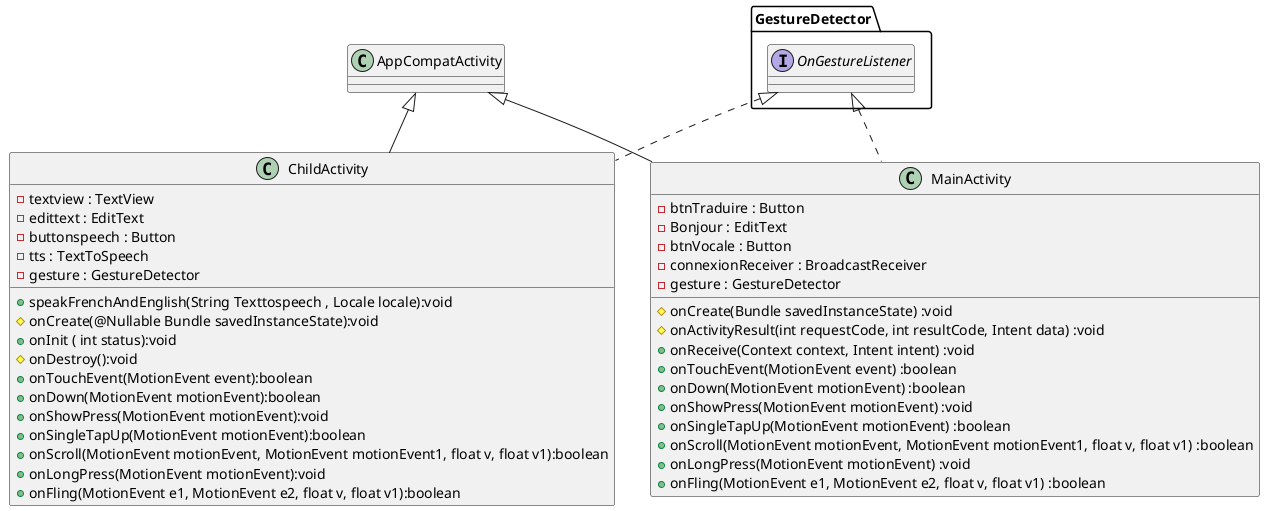 @startuml
'https://plantuml.com/class-diagram



class ChildActivity extends AppCompatActivity implements GestureDetector.OnGestureListener  {
-  textview : TextView
-  edittext : EditText
-  buttonspeech : Button
-  tts : TextToSpeech
-  gesture : GestureDetector
+   speakFrenchAndEnglish(String Texttospeech , Locale locale):void
#  onCreate(@Nullable Bundle savedInstanceState):void
+  onInit ( int status):void
#  onDestroy():void
+  onTouchEvent(MotionEvent event):boolean
+  onDown(MotionEvent motionEvent):boolean
+  onShowPress(MotionEvent motionEvent):void
+  onSingleTapUp(MotionEvent motionEvent):boolean
+  onScroll(MotionEvent motionEvent, MotionEvent motionEvent1, float v, float v1):boolean
+  onLongPress(MotionEvent motionEvent):void
+  onFling(MotionEvent e1, MotionEvent e2, float v, float v1):boolean

}

class MainActivity extends AppCompatActivity implements GestureDetector.OnGestureListener{
-  btnTraduire : Button
-  Bonjour : EditText
-  btnVocale : Button
-  connexionReceiver : BroadcastReceiver
-  gesture : GestureDetector
#  onCreate(Bundle savedInstanceState) :void
#  onActivityResult(int requestCode, int resultCode, Intent data) :void
+  onReceive(Context context, Intent intent) :void
+  onTouchEvent(MotionEvent event) :boolean
+  onDown(MotionEvent motionEvent) :boolean
+  onShowPress(MotionEvent motionEvent) :void
+  onSingleTapUp(MotionEvent motionEvent) :boolean
+  onScroll(MotionEvent motionEvent, MotionEvent motionEvent1, float v, float v1) :boolean
+  onLongPress(MotionEvent motionEvent) :void
+  onFling(MotionEvent e1, MotionEvent e2, float v, float v1) :boolean
}



@enduml